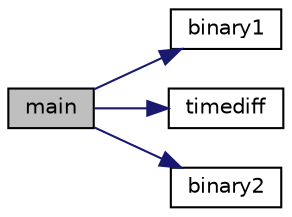 digraph "main"
{
  edge [fontname="Helvetica",fontsize="10",labelfontname="Helvetica",labelfontsize="10"];
  node [fontname="Helvetica",fontsize="10",shape=record];
  rankdir="LR";
  Node1 [label="main",height=0.2,width=0.4,color="black", fillcolor="grey75", style="filled", fontcolor="black"];
  Node1 -> Node2 [color="midnightblue",fontsize="10",style="solid"];
  Node2 [label="binary1",height=0.2,width=0.4,color="black", fillcolor="white", style="filled",URL="$Binary_8c.html#ad2bafc46e8cb458c34c5d4a26a83c68b"];
  Node1 -> Node3 [color="midnightblue",fontsize="10",style="solid"];
  Node3 [label="timediff",height=0.2,width=0.4,color="black", fillcolor="white", style="filled",URL="$Binary_8c.html#a03534a034bb37b8616529a034a92b389"];
  Node1 -> Node4 [color="midnightblue",fontsize="10",style="solid"];
  Node4 [label="binary2",height=0.2,width=0.4,color="black", fillcolor="white", style="filled",URL="$Binary_8c.html#a2c457548097d2291c438fdb839635616"];
}

